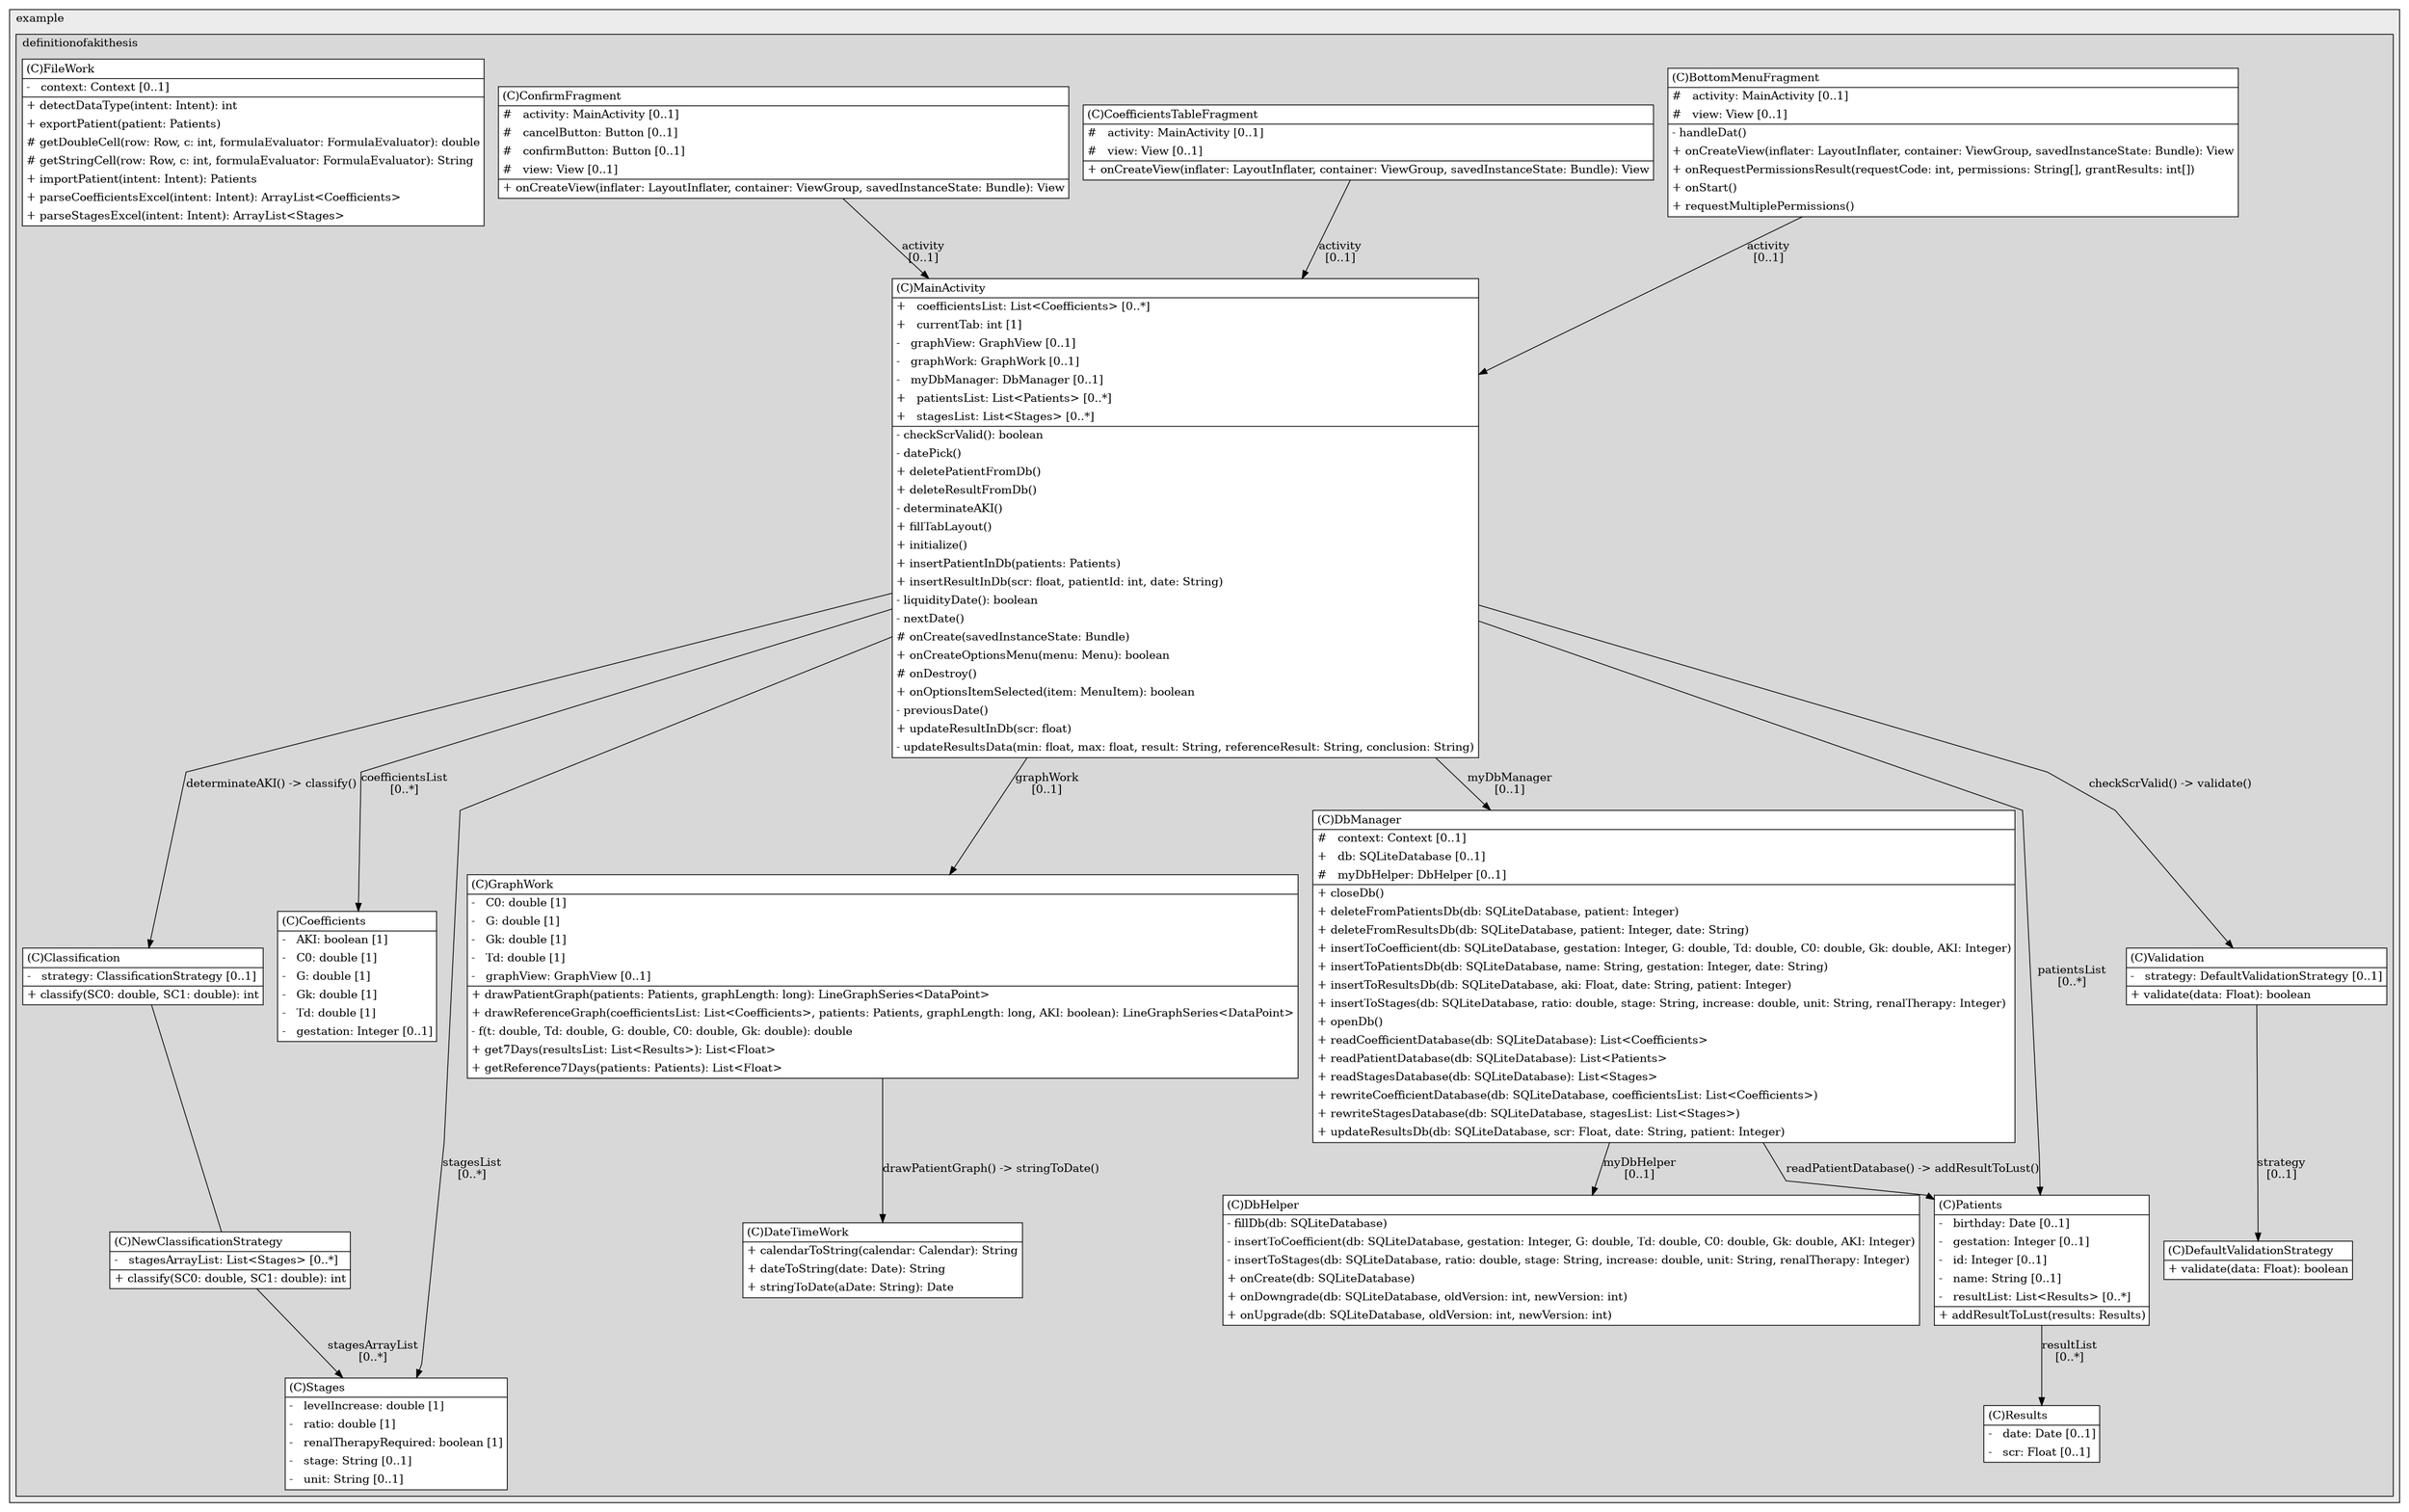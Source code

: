 @startuml

/' diagram meta data start
config=StructureConfiguration;
{
  "projectClassification": {
    "searchMode": "OpenProject", // OpenProject, AllProjects
    "includedProjects": "",
    "pathEndKeywords": "*.impl",
    "isClientPath": "",
    "isClientName": "",
    "isTestPath": "",
    "isTestName": "",
    "isMappingPath": "",
    "isMappingName": "",
    "isDataAccessPath": "",
    "isDataAccessName": "",
    "isDataStructurePath": "",
    "isDataStructureName": "",
    "isInterfaceStructuresPath": "",
    "isInterfaceStructuresName": "",
    "isEntryPointPath": "",
    "isEntryPointName": "",
    "treatFinalFieldsAsMandatory": false
  },
  "graphRestriction": {
    "classPackageExcludeFilter": "",
    "classPackageIncludeFilter": "",
    "classNameExcludeFilter": "",
    "classNameIncludeFilter": "",
    "methodNameExcludeFilter": "",
    "methodNameIncludeFilter": "",
    "removeByInheritance": "", // inheritance/annotation based filtering is done in a second step
    "removeByAnnotation": "",
    "removeByClassPackage": "", // cleanup the graph after inheritance/annotation based filtering is done
    "removeByClassName": "",
    "cutMappings": false,
    "cutEnum": true,
    "cutTests": true,
    "cutClient": true,
    "cutDataAccess": true,
    "cutInterfaceStructures": true,
    "cutDataStructures": true,
    "cutGetterAndSetter": true,
    "cutConstructors": true
  },
  "graphTraversal": {
    "forwardDepth": 3,
    "backwardDepth": 3,
    "classPackageExcludeFilter": "",
    "classPackageIncludeFilter": "",
    "classNameExcludeFilter": "",
    "classNameIncludeFilter": "",
    "methodNameExcludeFilter": "",
    "methodNameIncludeFilter": "",
    "hideMappings": false,
    "hideDataStructures": false,
    "hidePrivateMethods": true,
    "hideInterfaceCalls": true, // indirection: implementation -> interface (is hidden) -> implementation
    "onlyShowApplicationEntryPoints": false, // root node is included
    "useMethodCallsForStructureDiagram": "ForwardOnly" // ForwardOnly, BothDirections, No
  },
  "details": {
    "aggregation": "GroupByClass", // ByClass, GroupByClass, None
    "showClassGenericTypes": true,
    "showMethods": true,
    "showMethodParameterNames": true,
    "showMethodParameterTypes": true,
    "showMethodReturnType": true,
    "showPackageLevels": 2,
    "showDetailedClassStructure": true
  },
  "rootClass": "com.example.definitionofakithesis.activitys.MainActivity",
  "extensionCallbackMethod": "" // qualified.class.name#methodName - signature: public static String method(String)
}
diagram meta data end '/



digraph g {
    rankdir="TB"
    splines=polyline
    

'nodes 
subgraph cluster_1322970774 { 
   	label=example
	labeljust=l
	fillcolor="#ececec"
	style=filled
   
   subgraph cluster_1704043613 { 
   	label=definitionofakithesis
	labeljust=l
	fillcolor="#d8d8d8"
	style=filled
   
   BottomMenuFragment1587070053[
	label=<<TABLE BORDER="1" CELLBORDER="0" CELLPADDING="4" CELLSPACING="0">
<TR><TD ALIGN="LEFT" >(C)BottomMenuFragment</TD></TR>
<HR/>
<TR><TD ALIGN="LEFT" >#   activity: MainActivity [0..1]</TD></TR>
<TR><TD ALIGN="LEFT" >#   view: View [0..1]</TD></TR>
<HR/>
<TR><TD ALIGN="LEFT" >- handleDat()</TD></TR>
<TR><TD ALIGN="LEFT" >+ onCreateView(inflater: LayoutInflater, container: ViewGroup, savedInstanceState: Bundle): View</TD></TR>
<TR><TD ALIGN="LEFT" >+ onRequestPermissionsResult(requestCode: int, permissions: String[], grantResults: int[])</TD></TR>
<TR><TD ALIGN="LEFT" >+ onStart()</TD></TR>
<TR><TD ALIGN="LEFT" >+ requestMultiplePermissions()</TD></TR>
</TABLE>>
	style=filled
	margin=0
	shape=plaintext
	fillcolor="#FFFFFF"
];

Classification1679202669[
	label=<<TABLE BORDER="1" CELLBORDER="0" CELLPADDING="4" CELLSPACING="0">
<TR><TD ALIGN="LEFT" >(C)Classification</TD></TR>
<HR/>
<TR><TD ALIGN="LEFT" >-   strategy: ClassificationStrategy [0..1]</TD></TR>
<HR/>
<TR><TD ALIGN="LEFT" >+ classify(SC0: double, SC1: double): int</TD></TR>
</TABLE>>
	style=filled
	margin=0
	shape=plaintext
	fillcolor="#FFFFFF"
];

Coefficients1864353899[
	label=<<TABLE BORDER="1" CELLBORDER="0" CELLPADDING="4" CELLSPACING="0">
<TR><TD ALIGN="LEFT" >(C)Coefficients</TD></TR>
<HR/>
<TR><TD ALIGN="LEFT" >-   AKI: boolean [1]</TD></TR>
<TR><TD ALIGN="LEFT" >-   C0: double [1]</TD></TR>
<TR><TD ALIGN="LEFT" >-   G: double [1]</TD></TR>
<TR><TD ALIGN="LEFT" >-   Gk: double [1]</TD></TR>
<TR><TD ALIGN="LEFT" >-   Td: double [1]</TD></TR>
<TR><TD ALIGN="LEFT" >-   gestation: Integer [0..1]</TD></TR>
</TABLE>>
	style=filled
	margin=0
	shape=plaintext
	fillcolor="#FFFFFF"
];

CoefficientsTableFragment1587070053[
	label=<<TABLE BORDER="1" CELLBORDER="0" CELLPADDING="4" CELLSPACING="0">
<TR><TD ALIGN="LEFT" >(C)CoefficientsTableFragment</TD></TR>
<HR/>
<TR><TD ALIGN="LEFT" >#   activity: MainActivity [0..1]</TD></TR>
<TR><TD ALIGN="LEFT" >#   view: View [0..1]</TD></TR>
<HR/>
<TR><TD ALIGN="LEFT" >+ onCreateView(inflater: LayoutInflater, container: ViewGroup, savedInstanceState: Bundle): View</TD></TR>
</TABLE>>
	style=filled
	margin=0
	shape=plaintext
	fillcolor="#FFFFFF"
];

ConfirmFragment1587070053[
	label=<<TABLE BORDER="1" CELLBORDER="0" CELLPADDING="4" CELLSPACING="0">
<TR><TD ALIGN="LEFT" >(C)ConfirmFragment</TD></TR>
<HR/>
<TR><TD ALIGN="LEFT" >#   activity: MainActivity [0..1]</TD></TR>
<TR><TD ALIGN="LEFT" >#   cancelButton: Button [0..1]</TD></TR>
<TR><TD ALIGN="LEFT" >#   confirmButton: Button [0..1]</TD></TR>
<TR><TD ALIGN="LEFT" >#   view: View [0..1]</TD></TR>
<HR/>
<TR><TD ALIGN="LEFT" >+ onCreateView(inflater: LayoutInflater, container: ViewGroup, savedInstanceState: Bundle): View</TD></TR>
</TABLE>>
	style=filled
	margin=0
	shape=plaintext
	fillcolor="#FFFFFF"
];

DateTimeWork588194992[
	label=<<TABLE BORDER="1" CELLBORDER="0" CELLPADDING="4" CELLSPACING="0">
<TR><TD ALIGN="LEFT" >(C)DateTimeWork</TD></TR>
<HR/>
<TR><TD ALIGN="LEFT" >+ calendarToString(calendar: Calendar): String</TD></TR>
<TR><TD ALIGN="LEFT" >+ dateToString(date: Date): String</TD></TR>
<TR><TD ALIGN="LEFT" >+ stringToDate(aDate: String): Date</TD></TR>
</TABLE>>
	style=filled
	margin=0
	shape=plaintext
	fillcolor="#FFFFFF"
];

DbHelper549513604[
	label=<<TABLE BORDER="1" CELLBORDER="0" CELLPADDING="4" CELLSPACING="0">
<TR><TD ALIGN="LEFT" >(C)DbHelper</TD></TR>
<HR/>
<TR><TD ALIGN="LEFT" >- fillDb(db: SQLiteDatabase)</TD></TR>
<TR><TD ALIGN="LEFT" >- insertToCoefficient(db: SQLiteDatabase, gestation: Integer, G: double, Td: double, C0: double, Gk: double, AKI: Integer)</TD></TR>
<TR><TD ALIGN="LEFT" >- insertToStages(db: SQLiteDatabase, ratio: double, stage: String, increase: double, unit: String, renalTherapy: Integer)</TD></TR>
<TR><TD ALIGN="LEFT" >+ onCreate(db: SQLiteDatabase)</TD></TR>
<TR><TD ALIGN="LEFT" >+ onDowngrade(db: SQLiteDatabase, oldVersion: int, newVersion: int)</TD></TR>
<TR><TD ALIGN="LEFT" >+ onUpgrade(db: SQLiteDatabase, oldVersion: int, newVersion: int)</TD></TR>
</TABLE>>
	style=filled
	margin=0
	shape=plaintext
	fillcolor="#FFFFFF"
];

DbManager549513604[
	label=<<TABLE BORDER="1" CELLBORDER="0" CELLPADDING="4" CELLSPACING="0">
<TR><TD ALIGN="LEFT" >(C)DbManager</TD></TR>
<HR/>
<TR><TD ALIGN="LEFT" >#   context: Context [0..1]</TD></TR>
<TR><TD ALIGN="LEFT" >+   db: SQLiteDatabase [0..1]</TD></TR>
<TR><TD ALIGN="LEFT" >#   myDbHelper: DbHelper [0..1]</TD></TR>
<HR/>
<TR><TD ALIGN="LEFT" >+ closeDb()</TD></TR>
<TR><TD ALIGN="LEFT" >+ deleteFromPatientsDb(db: SQLiteDatabase, patient: Integer)</TD></TR>
<TR><TD ALIGN="LEFT" >+ deleteFromResultsDb(db: SQLiteDatabase, patient: Integer, date: String)</TD></TR>
<TR><TD ALIGN="LEFT" >+ insertToCoefficient(db: SQLiteDatabase, gestation: Integer, G: double, Td: double, C0: double, Gk: double, AKI: Integer)</TD></TR>
<TR><TD ALIGN="LEFT" >+ insertToPatientsDb(db: SQLiteDatabase, name: String, gestation: Integer, date: String)</TD></TR>
<TR><TD ALIGN="LEFT" >+ insertToResultsDb(db: SQLiteDatabase, aki: Float, date: String, patient: Integer)</TD></TR>
<TR><TD ALIGN="LEFT" >+ insertToStages(db: SQLiteDatabase, ratio: double, stage: String, increase: double, unit: String, renalTherapy: Integer)</TD></TR>
<TR><TD ALIGN="LEFT" >+ openDb()</TD></TR>
<TR><TD ALIGN="LEFT" >+ readCoefficientDatabase(db: SQLiteDatabase): List&lt;Coefficients&gt;</TD></TR>
<TR><TD ALIGN="LEFT" >+ readPatientDatabase(db: SQLiteDatabase): List&lt;Patients&gt;</TD></TR>
<TR><TD ALIGN="LEFT" >+ readStagesDatabase(db: SQLiteDatabase): List&lt;Stages&gt;</TD></TR>
<TR><TD ALIGN="LEFT" >+ rewriteCoefficientDatabase(db: SQLiteDatabase, coefficientsList: List&lt;Coefficients&gt;)</TD></TR>
<TR><TD ALIGN="LEFT" >+ rewriteStagesDatabase(db: SQLiteDatabase, stagesList: List&lt;Stages&gt;)</TD></TR>
<TR><TD ALIGN="LEFT" >+ updateResultsDb(db: SQLiteDatabase, scr: Float, date: String, patient: Integer)</TD></TR>
</TABLE>>
	style=filled
	margin=0
	shape=plaintext
	fillcolor="#FFFFFF"
];

DefaultValidationStrategy202845983[
	label=<<TABLE BORDER="1" CELLBORDER="0" CELLPADDING="4" CELLSPACING="0">
<TR><TD ALIGN="LEFT" >(C)DefaultValidationStrategy</TD></TR>
<HR/>
<TR><TD ALIGN="LEFT" >+ validate(data: Float): boolean</TD></TR>
</TABLE>>
	style=filled
	margin=0
	shape=plaintext
	fillcolor="#FFFFFF"
];

FileWork588194992[
	label=<<TABLE BORDER="1" CELLBORDER="0" CELLPADDING="4" CELLSPACING="0">
<TR><TD ALIGN="LEFT" >(C)FileWork</TD></TR>
<HR/>
<TR><TD ALIGN="LEFT" >-   context: Context [0..1]</TD></TR>
<HR/>
<TR><TD ALIGN="LEFT" >+ detectDataType(intent: Intent): int</TD></TR>
<TR><TD ALIGN="LEFT" >+ exportPatient(patient: Patients)</TD></TR>
<TR><TD ALIGN="LEFT" ># getDoubleCell(row: Row, c: int, formulaEvaluator: FormulaEvaluator): double</TD></TR>
<TR><TD ALIGN="LEFT" ># getStringCell(row: Row, c: int, formulaEvaluator: FormulaEvaluator): String</TD></TR>
<TR><TD ALIGN="LEFT" >+ importPatient(intent: Intent): Patients</TD></TR>
<TR><TD ALIGN="LEFT" >+ parseCoefficientsExcel(intent: Intent): ArrayList&lt;Coefficients&gt;</TD></TR>
<TR><TD ALIGN="LEFT" >+ parseStagesExcel(intent: Intent): ArrayList&lt;Stages&gt;</TD></TR>
</TABLE>>
	style=filled
	margin=0
	shape=plaintext
	fillcolor="#FFFFFF"
];

GraphWork588194992[
	label=<<TABLE BORDER="1" CELLBORDER="0" CELLPADDING="4" CELLSPACING="0">
<TR><TD ALIGN="LEFT" >(C)GraphWork</TD></TR>
<HR/>
<TR><TD ALIGN="LEFT" >-   C0: double [1]</TD></TR>
<TR><TD ALIGN="LEFT" >-   G: double [1]</TD></TR>
<TR><TD ALIGN="LEFT" >-   Gk: double [1]</TD></TR>
<TR><TD ALIGN="LEFT" >-   Td: double [1]</TD></TR>
<TR><TD ALIGN="LEFT" >-   graphView: GraphView [0..1]</TD></TR>
<HR/>
<TR><TD ALIGN="LEFT" >+ drawPatientGraph(patients: Patients, graphLength: long): LineGraphSeries&lt;DataPoint&gt;</TD></TR>
<TR><TD ALIGN="LEFT" >+ drawReferenceGraph(coefficientsList: List&lt;Coefficients&gt;, patients: Patients, graphLength: long, AKI: boolean): LineGraphSeries&lt;DataPoint&gt;</TD></TR>
<TR><TD ALIGN="LEFT" >- f(t: double, Td: double, G: double, C0: double, Gk: double): double</TD></TR>
<TR><TD ALIGN="LEFT" >+ get7Days(resultsList: List&lt;Results&gt;): List&lt;Float&gt;</TD></TR>
<TR><TD ALIGN="LEFT" >+ getReference7Days(patients: Patients): List&lt;Float&gt;</TD></TR>
</TABLE>>
	style=filled
	margin=0
	shape=plaintext
	fillcolor="#FFFFFF"
];

MainActivity1410452358[
	label=<<TABLE BORDER="1" CELLBORDER="0" CELLPADDING="4" CELLSPACING="0">
<TR><TD ALIGN="LEFT" >(C)MainActivity</TD></TR>
<HR/>
<TR><TD ALIGN="LEFT" >+   coefficientsList: List&lt;Coefficients&gt; [0..*]</TD></TR>
<TR><TD ALIGN="LEFT" >+   currentTab: int [1]</TD></TR>
<TR><TD ALIGN="LEFT" >-   graphView: GraphView [0..1]</TD></TR>
<TR><TD ALIGN="LEFT" >-   graphWork: GraphWork [0..1]</TD></TR>
<TR><TD ALIGN="LEFT" >-   myDbManager: DbManager [0..1]</TD></TR>
<TR><TD ALIGN="LEFT" >+   patientsList: List&lt;Patients&gt; [0..*]</TD></TR>
<TR><TD ALIGN="LEFT" >+   stagesList: List&lt;Stages&gt; [0..*]</TD></TR>
<HR/>
<TR><TD ALIGN="LEFT" >- checkScrValid(): boolean</TD></TR>
<TR><TD ALIGN="LEFT" >- datePick()</TD></TR>
<TR><TD ALIGN="LEFT" >+ deletePatientFromDb()</TD></TR>
<TR><TD ALIGN="LEFT" >+ deleteResultFromDb()</TD></TR>
<TR><TD ALIGN="LEFT" >- determinateAKI()</TD></TR>
<TR><TD ALIGN="LEFT" >+ fillTabLayout()</TD></TR>
<TR><TD ALIGN="LEFT" >+ initialize()</TD></TR>
<TR><TD ALIGN="LEFT" >+ insertPatientInDb(patients: Patients)</TD></TR>
<TR><TD ALIGN="LEFT" >+ insertResultInDb(scr: float, patientId: int, date: String)</TD></TR>
<TR><TD ALIGN="LEFT" >- liquidityDate(): boolean</TD></TR>
<TR><TD ALIGN="LEFT" >- nextDate()</TD></TR>
<TR><TD ALIGN="LEFT" ># onCreate(savedInstanceState: Bundle)</TD></TR>
<TR><TD ALIGN="LEFT" >+ onCreateOptionsMenu(menu: Menu): boolean</TD></TR>
<TR><TD ALIGN="LEFT" ># onDestroy()</TD></TR>
<TR><TD ALIGN="LEFT" >+ onOptionsItemSelected(item: MenuItem): boolean</TD></TR>
<TR><TD ALIGN="LEFT" >- previousDate()</TD></TR>
<TR><TD ALIGN="LEFT" >+ updateResultInDb(scr: float)</TD></TR>
<TR><TD ALIGN="LEFT" >- updateResultsData(min: float, max: float, result: String, referenceResult: String, conclusion: String)</TD></TR>
</TABLE>>
	style=filled
	margin=0
	shape=plaintext
	fillcolor="#FFFFFF"
];

NewClassificationStrategy1679202669[
	label=<<TABLE BORDER="1" CELLBORDER="0" CELLPADDING="4" CELLSPACING="0">
<TR><TD ALIGN="LEFT" >(C)NewClassificationStrategy</TD></TR>
<HR/>
<TR><TD ALIGN="LEFT" >-   stagesArrayList: List&lt;Stages&gt; [0..*]</TD></TR>
<HR/>
<TR><TD ALIGN="LEFT" >+ classify(SC0: double, SC1: double): int</TD></TR>
</TABLE>>
	style=filled
	margin=0
	shape=plaintext
	fillcolor="#FFFFFF"
];

Patients1864353899[
	label=<<TABLE BORDER="1" CELLBORDER="0" CELLPADDING="4" CELLSPACING="0">
<TR><TD ALIGN="LEFT" >(C)Patients</TD></TR>
<HR/>
<TR><TD ALIGN="LEFT" >-   birthday: Date [0..1]</TD></TR>
<TR><TD ALIGN="LEFT" >-   gestation: Integer [0..1]</TD></TR>
<TR><TD ALIGN="LEFT" >-   id: Integer [0..1]</TD></TR>
<TR><TD ALIGN="LEFT" >-   name: String [0..1]</TD></TR>
<TR><TD ALIGN="LEFT" >-   resultList: List&lt;Results&gt; [0..*]</TD></TR>
<HR/>
<TR><TD ALIGN="LEFT" >+ addResultToLust(results: Results)</TD></TR>
</TABLE>>
	style=filled
	margin=0
	shape=plaintext
	fillcolor="#FFFFFF"
];

Results1864353899[
	label=<<TABLE BORDER="1" CELLBORDER="0" CELLPADDING="4" CELLSPACING="0">
<TR><TD ALIGN="LEFT" >(C)Results</TD></TR>
<HR/>
<TR><TD ALIGN="LEFT" >-   date: Date [0..1]</TD></TR>
<TR><TD ALIGN="LEFT" >-   scr: Float [0..1]</TD></TR>
</TABLE>>
	style=filled
	margin=0
	shape=plaintext
	fillcolor="#FFFFFF"
];

Stages1864353899[
	label=<<TABLE BORDER="1" CELLBORDER="0" CELLPADDING="4" CELLSPACING="0">
<TR><TD ALIGN="LEFT" >(C)Stages</TD></TR>
<HR/>
<TR><TD ALIGN="LEFT" >-   levelIncrease: double [1]</TD></TR>
<TR><TD ALIGN="LEFT" >-   ratio: double [1]</TD></TR>
<TR><TD ALIGN="LEFT" >-   renalTherapyRequired: boolean [1]</TD></TR>
<TR><TD ALIGN="LEFT" >-   stage: String [0..1]</TD></TR>
<TR><TD ALIGN="LEFT" >-   unit: String [0..1]</TD></TR>
</TABLE>>
	style=filled
	margin=0
	shape=plaintext
	fillcolor="#FFFFFF"
];

Validation202845983[
	label=<<TABLE BORDER="1" CELLBORDER="0" CELLPADDING="4" CELLSPACING="0">
<TR><TD ALIGN="LEFT" >(C)Validation</TD></TR>
<HR/>
<TR><TD ALIGN="LEFT" >-   strategy: DefaultValidationStrategy [0..1]</TD></TR>
<HR/>
<TR><TD ALIGN="LEFT" >+ validate(data: Float): boolean</TD></TR>
</TABLE>>
	style=filled
	margin=0
	shape=plaintext
	fillcolor="#FFFFFF"
];
} 
} 

'edges    
BottomMenuFragment1587070053 -> MainActivity1410452358[label="activity
[0..1]"];
Classification1679202669 -> NewClassificationStrategy1679202669[arrowhead=none];
CoefficientsTableFragment1587070053 -> MainActivity1410452358[label="activity
[0..1]"];
ConfirmFragment1587070053 -> MainActivity1410452358[label="activity
[0..1]"];
DbManager549513604 -> DbHelper549513604[label="myDbHelper
[0..1]"];
DbManager549513604 -> Patients1864353899[label="readPatientDatabase() -> addResultToLust()"];
GraphWork588194992 -> DateTimeWork588194992[label="drawPatientGraph() -> stringToDate()"];
MainActivity1410452358 -> Classification1679202669[label="determinateAKI() -> classify()"];
MainActivity1410452358 -> Coefficients1864353899[label="coefficientsList
[0..*]"];
MainActivity1410452358 -> DbManager549513604[label="myDbManager
[0..1]"];
MainActivity1410452358 -> GraphWork588194992[label="graphWork
[0..1]"];
MainActivity1410452358 -> Patients1864353899[label="patientsList
[0..*]"];
MainActivity1410452358 -> Stages1864353899[label="stagesList
[0..*]"];
MainActivity1410452358 -> Validation202845983[label="checkScrValid() -> validate()"];
NewClassificationStrategy1679202669 -> Stages1864353899[label="stagesArrayList
[0..*]"];
Patients1864353899 -> Results1864353899[label="resultList
[0..*]"];
Validation202845983 -> DefaultValidationStrategy202845983[label="strategy
[0..1]"];
    
}
@enduml